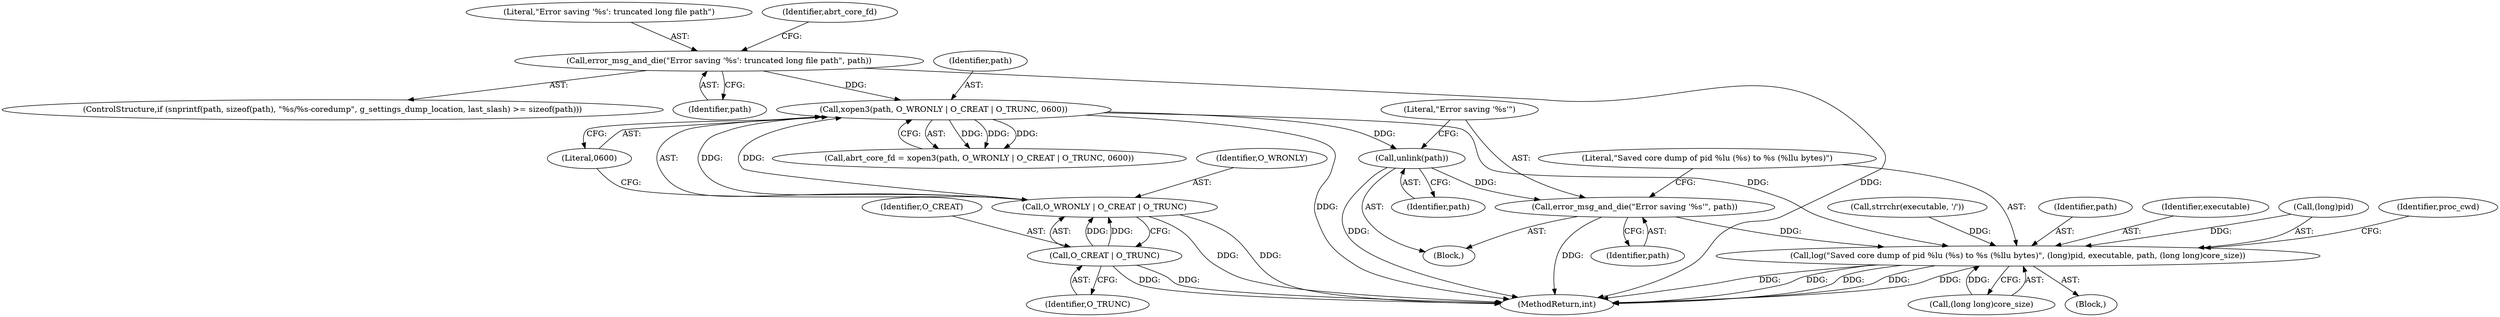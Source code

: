 digraph "0_abrt_8939398b82006ba1fec4ed491339fc075f43fc7c_1@API" {
"1000611" [label="(Call,unlink(path))"];
"1000586" [label="(Call,xopen3(path, O_WRONLY | O_CREAT | O_TRUNC, 0600))"];
"1000580" [label="(Call,error_msg_and_die(\"Error saving '%s': truncated long file path\", path))"];
"1000588" [label="(Call,O_WRONLY | O_CREAT | O_TRUNC)"];
"1000590" [label="(Call,O_CREAT | O_TRUNC)"];
"1000613" [label="(Call,error_msg_and_die(\"Error saving '%s'\", path))"];
"1000616" [label="(Call,log(\"Saved core dump of pid %lu (%s) to %s (%llu bytes)\", (long)pid, executable, path, (long long)core_size))"];
"1000584" [label="(Call,abrt_core_fd = xopen3(path, O_WRONLY | O_CREAT | O_TRUNC, 0600))"];
"1000615" [label="(Identifier,path)"];
"1000618" [label="(Call,(long)pid)"];
"1000614" [label="(Literal,\"Error saving '%s'\")"];
"1000568" [label="(Block,)"];
"1000616" [label="(Call,log(\"Saved core dump of pid %lu (%s) to %s (%llu bytes)\", (long)pid, executable, path, (long long)core_size))"];
"1000581" [label="(Literal,\"Error saving '%s': truncated long file path\")"];
"1000590" [label="(Call,O_CREAT | O_TRUNC)"];
"1000580" [label="(Call,error_msg_and_die(\"Error saving '%s': truncated long file path\", path))"];
"1000617" [label="(Literal,\"Saved core dump of pid %lu (%s) to %s (%llu bytes)\")"];
"1000588" [label="(Call,O_WRONLY | O_CREAT | O_TRUNC)"];
"1000593" [label="(Literal,0600)"];
"1000587" [label="(Identifier,path)"];
"1000612" [label="(Identifier,path)"];
"1000610" [label="(Block,)"];
"1000613" [label="(Call,error_msg_and_die(\"Error saving '%s'\", path))"];
"1000589" [label="(Identifier,O_WRONLY)"];
"1000628" [label="(Identifier,proc_cwd)"];
"1000555" [label="(Call,strrchr(executable, '/'))"];
"1000622" [label="(Identifier,path)"];
"1000582" [label="(Identifier,path)"];
"1000623" [label="(Call,(long long)core_size)"];
"1000586" [label="(Call,xopen3(path, O_WRONLY | O_CREAT | O_TRUNC, 0600))"];
"1000592" [label="(Identifier,O_TRUNC)"];
"1000569" [label="(ControlStructure,if (snprintf(path, sizeof(path), \"%s/%s-coredump\", g_settings_dump_location, last_slash) >= sizeof(path)))"];
"1000591" [label="(Identifier,O_CREAT)"];
"1001237" [label="(MethodReturn,int)"];
"1000585" [label="(Identifier,abrt_core_fd)"];
"1000621" [label="(Identifier,executable)"];
"1000611" [label="(Call,unlink(path))"];
"1000611" -> "1000610"  [label="AST: "];
"1000611" -> "1000612"  [label="CFG: "];
"1000612" -> "1000611"  [label="AST: "];
"1000614" -> "1000611"  [label="CFG: "];
"1000611" -> "1001237"  [label="DDG: "];
"1000586" -> "1000611"  [label="DDG: "];
"1000611" -> "1000613"  [label="DDG: "];
"1000586" -> "1000584"  [label="AST: "];
"1000586" -> "1000593"  [label="CFG: "];
"1000587" -> "1000586"  [label="AST: "];
"1000588" -> "1000586"  [label="AST: "];
"1000593" -> "1000586"  [label="AST: "];
"1000584" -> "1000586"  [label="CFG: "];
"1000586" -> "1001237"  [label="DDG: "];
"1000586" -> "1000584"  [label="DDG: "];
"1000586" -> "1000584"  [label="DDG: "];
"1000586" -> "1000584"  [label="DDG: "];
"1000580" -> "1000586"  [label="DDG: "];
"1000588" -> "1000586"  [label="DDG: "];
"1000588" -> "1000586"  [label="DDG: "];
"1000586" -> "1000616"  [label="DDG: "];
"1000580" -> "1000569"  [label="AST: "];
"1000580" -> "1000582"  [label="CFG: "];
"1000581" -> "1000580"  [label="AST: "];
"1000582" -> "1000580"  [label="AST: "];
"1000585" -> "1000580"  [label="CFG: "];
"1000580" -> "1001237"  [label="DDG: "];
"1000588" -> "1000590"  [label="CFG: "];
"1000589" -> "1000588"  [label="AST: "];
"1000590" -> "1000588"  [label="AST: "];
"1000593" -> "1000588"  [label="CFG: "];
"1000588" -> "1001237"  [label="DDG: "];
"1000588" -> "1001237"  [label="DDG: "];
"1000590" -> "1000588"  [label="DDG: "];
"1000590" -> "1000588"  [label="DDG: "];
"1000590" -> "1000592"  [label="CFG: "];
"1000591" -> "1000590"  [label="AST: "];
"1000592" -> "1000590"  [label="AST: "];
"1000590" -> "1001237"  [label="DDG: "];
"1000590" -> "1001237"  [label="DDG: "];
"1000613" -> "1000610"  [label="AST: "];
"1000613" -> "1000615"  [label="CFG: "];
"1000614" -> "1000613"  [label="AST: "];
"1000615" -> "1000613"  [label="AST: "];
"1000617" -> "1000613"  [label="CFG: "];
"1000613" -> "1001237"  [label="DDG: "];
"1000613" -> "1000616"  [label="DDG: "];
"1000616" -> "1000568"  [label="AST: "];
"1000616" -> "1000623"  [label="CFG: "];
"1000617" -> "1000616"  [label="AST: "];
"1000618" -> "1000616"  [label="AST: "];
"1000621" -> "1000616"  [label="AST: "];
"1000622" -> "1000616"  [label="AST: "];
"1000623" -> "1000616"  [label="AST: "];
"1000628" -> "1000616"  [label="CFG: "];
"1000616" -> "1001237"  [label="DDG: "];
"1000616" -> "1001237"  [label="DDG: "];
"1000616" -> "1001237"  [label="DDG: "];
"1000616" -> "1001237"  [label="DDG: "];
"1000616" -> "1001237"  [label="DDG: "];
"1000618" -> "1000616"  [label="DDG: "];
"1000555" -> "1000616"  [label="DDG: "];
"1000623" -> "1000616"  [label="DDG: "];
}
